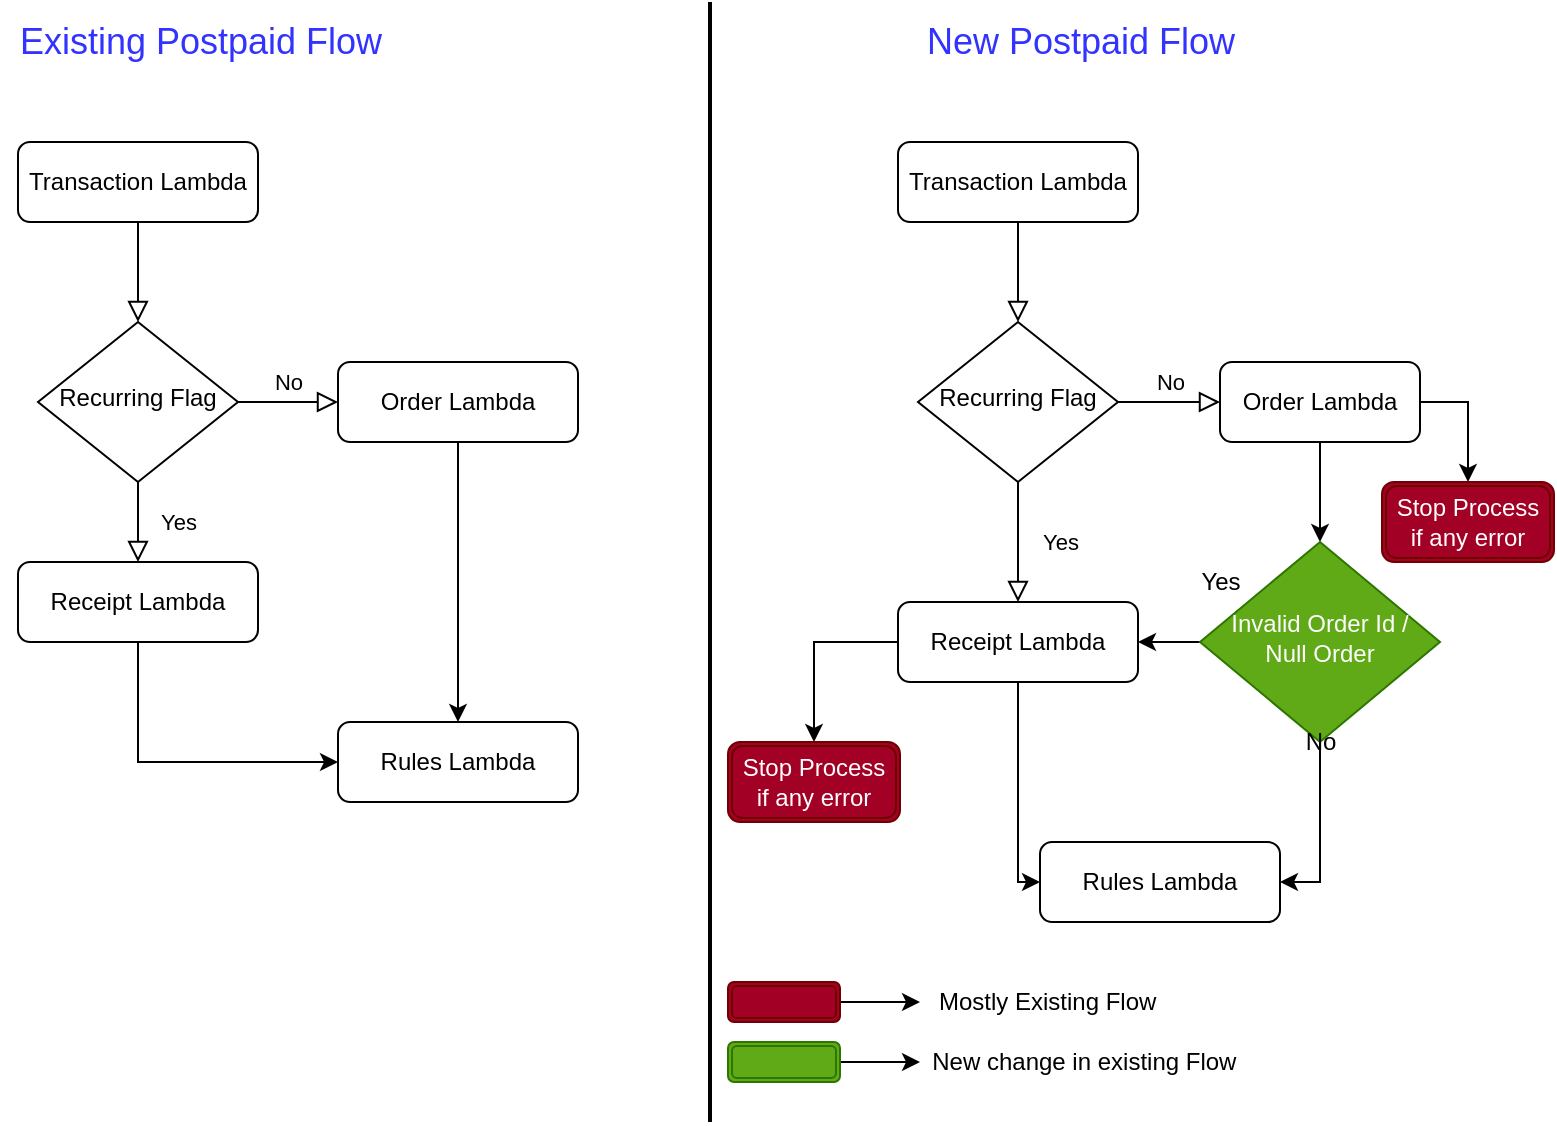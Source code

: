 <mxfile version="14.6.10" type="github">
  <diagram id="C5RBs43oDa-KdzZeNtuy" name="Page-1">
    <mxGraphModel dx="786" dy="435" grid="1" gridSize="10" guides="1" tooltips="1" connect="1" arrows="1" fold="1" page="1" pageScale="1" pageWidth="827" pageHeight="1169" math="0" shadow="0">
      <root>
        <mxCell id="WIyWlLk6GJQsqaUBKTNV-0" />
        <mxCell id="WIyWlLk6GJQsqaUBKTNV-1" parent="WIyWlLk6GJQsqaUBKTNV-0" />
        <mxCell id="WIyWlLk6GJQsqaUBKTNV-2" value="" style="rounded=0;html=1;jettySize=auto;orthogonalLoop=1;fontSize=11;endArrow=block;endFill=0;endSize=8;strokeWidth=1;shadow=0;labelBackgroundColor=none;edgeStyle=orthogonalEdgeStyle;" parent="WIyWlLk6GJQsqaUBKTNV-1" source="WIyWlLk6GJQsqaUBKTNV-3" target="WIyWlLk6GJQsqaUBKTNV-6" edge="1">
          <mxGeometry relative="1" as="geometry" />
        </mxCell>
        <mxCell id="WIyWlLk6GJQsqaUBKTNV-3" value="Transaction Lambda" style="rounded=1;whiteSpace=wrap;html=1;fontSize=12;glass=0;strokeWidth=1;shadow=0;" parent="WIyWlLk6GJQsqaUBKTNV-1" vertex="1">
          <mxGeometry x="59" y="80" width="120" height="40" as="geometry" />
        </mxCell>
        <mxCell id="WIyWlLk6GJQsqaUBKTNV-4" value="Yes" style="rounded=0;html=1;jettySize=auto;orthogonalLoop=1;fontSize=11;endArrow=block;endFill=0;endSize=8;strokeWidth=1;shadow=0;labelBackgroundColor=none;edgeStyle=orthogonalEdgeStyle;" parent="WIyWlLk6GJQsqaUBKTNV-1" source="WIyWlLk6GJQsqaUBKTNV-6" edge="1">
          <mxGeometry y="20" relative="1" as="geometry">
            <mxPoint as="offset" />
            <mxPoint x="119" y="290" as="targetPoint" />
          </mxGeometry>
        </mxCell>
        <mxCell id="WIyWlLk6GJQsqaUBKTNV-5" value="No" style="edgeStyle=orthogonalEdgeStyle;rounded=0;html=1;jettySize=auto;orthogonalLoop=1;fontSize=11;endArrow=block;endFill=0;endSize=8;strokeWidth=1;shadow=0;labelBackgroundColor=none;" parent="WIyWlLk6GJQsqaUBKTNV-1" source="WIyWlLk6GJQsqaUBKTNV-6" target="WIyWlLk6GJQsqaUBKTNV-7" edge="1">
          <mxGeometry y="10" relative="1" as="geometry">
            <mxPoint as="offset" />
          </mxGeometry>
        </mxCell>
        <mxCell id="WIyWlLk6GJQsqaUBKTNV-6" value="Recurring Flag" style="rhombus;whiteSpace=wrap;html=1;shadow=0;fontFamily=Helvetica;fontSize=12;align=center;strokeWidth=1;spacing=6;spacingTop=-4;" parent="WIyWlLk6GJQsqaUBKTNV-1" vertex="1">
          <mxGeometry x="69" y="170" width="100" height="80" as="geometry" />
        </mxCell>
        <mxCell id="GWxNuHLAeHblbbXC491y-1" style="edgeStyle=orthogonalEdgeStyle;rounded=0;orthogonalLoop=1;jettySize=auto;html=1;" edge="1" parent="WIyWlLk6GJQsqaUBKTNV-1" source="WIyWlLk6GJQsqaUBKTNV-7" target="GWxNuHLAeHblbbXC491y-0">
          <mxGeometry relative="1" as="geometry">
            <Array as="points">
              <mxPoint x="279" y="330" />
              <mxPoint x="279" y="330" />
            </Array>
          </mxGeometry>
        </mxCell>
        <mxCell id="WIyWlLk6GJQsqaUBKTNV-7" value="Order Lambda" style="rounded=1;whiteSpace=wrap;html=1;fontSize=12;glass=0;strokeWidth=1;shadow=0;" parent="WIyWlLk6GJQsqaUBKTNV-1" vertex="1">
          <mxGeometry x="219" y="190" width="120" height="40" as="geometry" />
        </mxCell>
        <mxCell id="GWxNuHLAeHblbbXC491y-6" style="edgeStyle=orthogonalEdgeStyle;rounded=0;orthogonalLoop=1;jettySize=auto;html=1;entryX=0;entryY=0.5;entryDx=0;entryDy=0;exitX=0.5;exitY=1;exitDx=0;exitDy=0;" edge="1" parent="WIyWlLk6GJQsqaUBKTNV-1" source="WIyWlLk6GJQsqaUBKTNV-11" target="GWxNuHLAeHblbbXC491y-0">
          <mxGeometry relative="1" as="geometry">
            <Array as="points">
              <mxPoint x="119" y="390" />
            </Array>
          </mxGeometry>
        </mxCell>
        <mxCell id="WIyWlLk6GJQsqaUBKTNV-11" value="Receipt Lambda" style="rounded=1;whiteSpace=wrap;html=1;fontSize=12;glass=0;strokeWidth=1;shadow=0;" parent="WIyWlLk6GJQsqaUBKTNV-1" vertex="1">
          <mxGeometry x="59" y="290" width="120" height="40" as="geometry" />
        </mxCell>
        <mxCell id="GWxNuHLAeHblbbXC491y-0" value="Rules Lambda" style="rounded=1;whiteSpace=wrap;html=1;fontSize=12;glass=0;strokeWidth=1;shadow=0;" vertex="1" parent="WIyWlLk6GJQsqaUBKTNV-1">
          <mxGeometry x="219" y="370" width="120" height="40" as="geometry" />
        </mxCell>
        <mxCell id="GWxNuHLAeHblbbXC491y-5" value="&lt;font style=&quot;font-size: 18px&quot;&gt;Existing Postpaid Flow&lt;/font&gt;" style="text;html=1;align=center;verticalAlign=middle;resizable=0;points=[];autosize=1;strokeColor=none;fontColor=#3333FF;" vertex="1" parent="WIyWlLk6GJQsqaUBKTNV-1">
          <mxGeometry x="50" y="20" width="200" height="20" as="geometry" />
        </mxCell>
        <mxCell id="GWxNuHLAeHblbbXC491y-8" value="" style="line;strokeWidth=2;direction=south;html=1;" vertex="1" parent="WIyWlLk6GJQsqaUBKTNV-1">
          <mxGeometry x="400" y="10" width="10" height="560" as="geometry" />
        </mxCell>
        <mxCell id="GWxNuHLAeHblbbXC491y-9" value="" style="rounded=0;html=1;jettySize=auto;orthogonalLoop=1;fontSize=11;endArrow=block;endFill=0;endSize=8;strokeWidth=1;shadow=0;labelBackgroundColor=none;edgeStyle=orthogonalEdgeStyle;" edge="1" parent="WIyWlLk6GJQsqaUBKTNV-1" source="GWxNuHLAeHblbbXC491y-10" target="GWxNuHLAeHblbbXC491y-13">
          <mxGeometry relative="1" as="geometry" />
        </mxCell>
        <mxCell id="GWxNuHLAeHblbbXC491y-10" value="Transaction Lambda" style="rounded=1;whiteSpace=wrap;html=1;fontSize=12;glass=0;strokeWidth=1;shadow=0;" vertex="1" parent="WIyWlLk6GJQsqaUBKTNV-1">
          <mxGeometry x="499" y="80" width="120" height="40" as="geometry" />
        </mxCell>
        <mxCell id="GWxNuHLAeHblbbXC491y-11" value="Yes" style="rounded=0;html=1;jettySize=auto;orthogonalLoop=1;fontSize=11;endArrow=block;endFill=0;endSize=8;strokeWidth=1;shadow=0;labelBackgroundColor=none;edgeStyle=orthogonalEdgeStyle;entryX=0.5;entryY=0;entryDx=0;entryDy=0;" edge="1" parent="WIyWlLk6GJQsqaUBKTNV-1" source="GWxNuHLAeHblbbXC491y-13" target="GWxNuHLAeHblbbXC491y-17">
          <mxGeometry y="21" relative="1" as="geometry">
            <mxPoint as="offset" />
            <mxPoint x="559" y="290" as="targetPoint" />
          </mxGeometry>
        </mxCell>
        <mxCell id="GWxNuHLAeHblbbXC491y-12" value="No" style="edgeStyle=orthogonalEdgeStyle;rounded=0;html=1;jettySize=auto;orthogonalLoop=1;fontSize=11;endArrow=block;endFill=0;endSize=8;strokeWidth=1;shadow=0;labelBackgroundColor=none;" edge="1" parent="WIyWlLk6GJQsqaUBKTNV-1" source="GWxNuHLAeHblbbXC491y-13" target="GWxNuHLAeHblbbXC491y-15">
          <mxGeometry y="10" relative="1" as="geometry">
            <mxPoint as="offset" />
          </mxGeometry>
        </mxCell>
        <mxCell id="GWxNuHLAeHblbbXC491y-13" value="Recurring Flag" style="rhombus;whiteSpace=wrap;html=1;shadow=0;fontFamily=Helvetica;fontSize=12;align=center;strokeWidth=1;spacing=6;spacingTop=-4;" vertex="1" parent="WIyWlLk6GJQsqaUBKTNV-1">
          <mxGeometry x="509" y="170" width="100" height="80" as="geometry" />
        </mxCell>
        <mxCell id="GWxNuHLAeHblbbXC491y-24" style="edgeStyle=orthogonalEdgeStyle;rounded=0;orthogonalLoop=1;jettySize=auto;html=1;entryX=0.5;entryY=0;entryDx=0;entryDy=0;" edge="1" parent="WIyWlLk6GJQsqaUBKTNV-1" source="GWxNuHLAeHblbbXC491y-15" target="GWxNuHLAeHblbbXC491y-21">
          <mxGeometry relative="1" as="geometry" />
        </mxCell>
        <mxCell id="GWxNuHLAeHblbbXC491y-36" style="edgeStyle=orthogonalEdgeStyle;rounded=0;orthogonalLoop=1;jettySize=auto;html=1;exitX=1;exitY=0.5;exitDx=0;exitDy=0;" edge="1" parent="WIyWlLk6GJQsqaUBKTNV-1" source="GWxNuHLAeHblbbXC491y-15" target="GWxNuHLAeHblbbXC491y-35">
          <mxGeometry relative="1" as="geometry" />
        </mxCell>
        <mxCell id="GWxNuHLAeHblbbXC491y-15" value="Order Lambda" style="rounded=1;whiteSpace=wrap;html=1;fontSize=12;glass=0;strokeWidth=1;shadow=0;" vertex="1" parent="WIyWlLk6GJQsqaUBKTNV-1">
          <mxGeometry x="660" y="190" width="100" height="40" as="geometry" />
        </mxCell>
        <mxCell id="GWxNuHLAeHblbbXC491y-22" style="edgeStyle=orthogonalEdgeStyle;rounded=0;orthogonalLoop=1;jettySize=auto;html=1;entryX=0;entryY=0.5;entryDx=0;entryDy=0;" edge="1" parent="WIyWlLk6GJQsqaUBKTNV-1" source="GWxNuHLAeHblbbXC491y-17" target="GWxNuHLAeHblbbXC491y-18">
          <mxGeometry relative="1" as="geometry">
            <Array as="points">
              <mxPoint x="559" y="450" />
            </Array>
          </mxGeometry>
        </mxCell>
        <mxCell id="GWxNuHLAeHblbbXC491y-34" style="edgeStyle=orthogonalEdgeStyle;rounded=0;orthogonalLoop=1;jettySize=auto;html=1;" edge="1" parent="WIyWlLk6GJQsqaUBKTNV-1" source="GWxNuHLAeHblbbXC491y-17" target="GWxNuHLAeHblbbXC491y-32">
          <mxGeometry relative="1" as="geometry">
            <Array as="points">
              <mxPoint x="457" y="330" />
            </Array>
          </mxGeometry>
        </mxCell>
        <mxCell id="GWxNuHLAeHblbbXC491y-17" value="Receipt Lambda" style="rounded=1;whiteSpace=wrap;html=1;fontSize=12;glass=0;strokeWidth=1;shadow=0;" vertex="1" parent="WIyWlLk6GJQsqaUBKTNV-1">
          <mxGeometry x="499" y="310" width="120" height="40" as="geometry" />
        </mxCell>
        <mxCell id="GWxNuHLAeHblbbXC491y-18" value="Rules Lambda" style="rounded=1;whiteSpace=wrap;html=1;fontSize=12;glass=0;strokeWidth=1;shadow=0;" vertex="1" parent="WIyWlLk6GJQsqaUBKTNV-1">
          <mxGeometry x="570" y="430" width="120" height="40" as="geometry" />
        </mxCell>
        <mxCell id="GWxNuHLAeHblbbXC491y-19" value="&lt;font style=&quot;font-size: 18px&quot;&gt;New Postpaid Flow&lt;/font&gt;" style="text;html=1;align=center;verticalAlign=middle;resizable=0;points=[];autosize=1;strokeColor=none;rounded=0;shadow=0;sketch=0;glass=0;labelBorderColor=none;labelBackgroundColor=none;fontColor=#3333FF;" vertex="1" parent="WIyWlLk6GJQsqaUBKTNV-1">
          <mxGeometry x="505" y="20" width="170" height="20" as="geometry" />
        </mxCell>
        <mxCell id="GWxNuHLAeHblbbXC491y-23" style="edgeStyle=orthogonalEdgeStyle;rounded=0;orthogonalLoop=1;jettySize=auto;html=1;entryX=1;entryY=0.5;entryDx=0;entryDy=0;" edge="1" parent="WIyWlLk6GJQsqaUBKTNV-1" source="GWxNuHLAeHblbbXC491y-21" target="GWxNuHLAeHblbbXC491y-17">
          <mxGeometry relative="1" as="geometry" />
        </mxCell>
        <mxCell id="GWxNuHLAeHblbbXC491y-31" style="edgeStyle=orthogonalEdgeStyle;rounded=0;orthogonalLoop=1;jettySize=auto;html=1;entryX=1;entryY=0.5;entryDx=0;entryDy=0;" edge="1" parent="WIyWlLk6GJQsqaUBKTNV-1" source="GWxNuHLAeHblbbXC491y-21" target="GWxNuHLAeHblbbXC491y-18">
          <mxGeometry relative="1" as="geometry" />
        </mxCell>
        <mxCell id="GWxNuHLAeHblbbXC491y-21" value="Invalid Order Id / Null Order" style="rhombus;whiteSpace=wrap;html=1;shadow=0;fontFamily=Helvetica;fontSize=12;align=center;strokeWidth=1;spacing=6;spacingTop=-4;fillColor=#60a917;strokeColor=#2D7600;fontColor=#ffffff;" vertex="1" parent="WIyWlLk6GJQsqaUBKTNV-1">
          <mxGeometry x="650" y="280" width="120" height="100" as="geometry" />
        </mxCell>
        <mxCell id="GWxNuHLAeHblbbXC491y-29" value="No" style="text;html=1;align=center;verticalAlign=middle;resizable=0;points=[];autosize=1;strokeColor=none;" vertex="1" parent="WIyWlLk6GJQsqaUBKTNV-1">
          <mxGeometry x="695" y="370" width="30" height="20" as="geometry" />
        </mxCell>
        <mxCell id="GWxNuHLAeHblbbXC491y-30" value="Yes" style="text;html=1;align=center;verticalAlign=middle;resizable=0;points=[];autosize=1;strokeColor=none;" vertex="1" parent="WIyWlLk6GJQsqaUBKTNV-1">
          <mxGeometry x="640" y="290" width="40" height="20" as="geometry" />
        </mxCell>
        <mxCell id="GWxNuHLAeHblbbXC491y-32" value="Stop Process if any error" style="shape=ext;double=1;rounded=1;whiteSpace=wrap;html=1;fillColor=#a20025;strokeColor=#6F0000;fontColor=#ffffff;" vertex="1" parent="WIyWlLk6GJQsqaUBKTNV-1">
          <mxGeometry x="414" y="380" width="86" height="40" as="geometry" />
        </mxCell>
        <mxCell id="GWxNuHLAeHblbbXC491y-35" value="Stop Process if any error" style="shape=ext;double=1;rounded=1;whiteSpace=wrap;html=1;fillColor=#a20025;strokeColor=#6F0000;fontColor=#ffffff;" vertex="1" parent="WIyWlLk6GJQsqaUBKTNV-1">
          <mxGeometry x="741" y="250" width="86" height="40" as="geometry" />
        </mxCell>
        <mxCell id="GWxNuHLAeHblbbXC491y-43" value="" style="edgeStyle=orthogonalEdgeStyle;rounded=0;orthogonalLoop=1;jettySize=auto;html=1;" edge="1" parent="WIyWlLk6GJQsqaUBKTNV-1" source="GWxNuHLAeHblbbXC491y-37" target="GWxNuHLAeHblbbXC491y-38">
          <mxGeometry relative="1" as="geometry" />
        </mxCell>
        <mxCell id="GWxNuHLAeHblbbXC491y-37" value="" style="shape=ext;double=1;rounded=1;whiteSpace=wrap;html=1;fillColor=#a20025;strokeColor=#6F0000;fontColor=#ffffff;" vertex="1" parent="WIyWlLk6GJQsqaUBKTNV-1">
          <mxGeometry x="414" y="500" width="56" height="20" as="geometry" />
        </mxCell>
        <mxCell id="GWxNuHLAeHblbbXC491y-38" value="Mostly Existing Flow&amp;nbsp;" style="text;html=1;align=center;verticalAlign=middle;resizable=0;points=[];autosize=1;strokeColor=none;" vertex="1" parent="WIyWlLk6GJQsqaUBKTNV-1">
          <mxGeometry x="510" y="500" width="130" height="20" as="geometry" />
        </mxCell>
        <mxCell id="GWxNuHLAeHblbbXC491y-45" style="edgeStyle=orthogonalEdgeStyle;rounded=0;orthogonalLoop=1;jettySize=auto;html=1;" edge="1" parent="WIyWlLk6GJQsqaUBKTNV-1" source="GWxNuHLAeHblbbXC491y-44">
          <mxGeometry relative="1" as="geometry">
            <mxPoint x="510" y="540" as="targetPoint" />
          </mxGeometry>
        </mxCell>
        <mxCell id="GWxNuHLAeHblbbXC491y-44" value="" style="shape=ext;double=1;rounded=1;whiteSpace=wrap;html=1;fillColor=#60a917;strokeColor=#2D7600;fontColor=#ffffff;" vertex="1" parent="WIyWlLk6GJQsqaUBKTNV-1">
          <mxGeometry x="414" y="530" width="56" height="20" as="geometry" />
        </mxCell>
        <mxCell id="GWxNuHLAeHblbbXC491y-46" value="&amp;nbsp;New change in existing Flow" style="text;html=1;align=center;verticalAlign=middle;resizable=0;points=[];autosize=1;strokeColor=none;" vertex="1" parent="WIyWlLk6GJQsqaUBKTNV-1">
          <mxGeometry x="505" y="530" width="170" height="20" as="geometry" />
        </mxCell>
      </root>
    </mxGraphModel>
  </diagram>
</mxfile>
